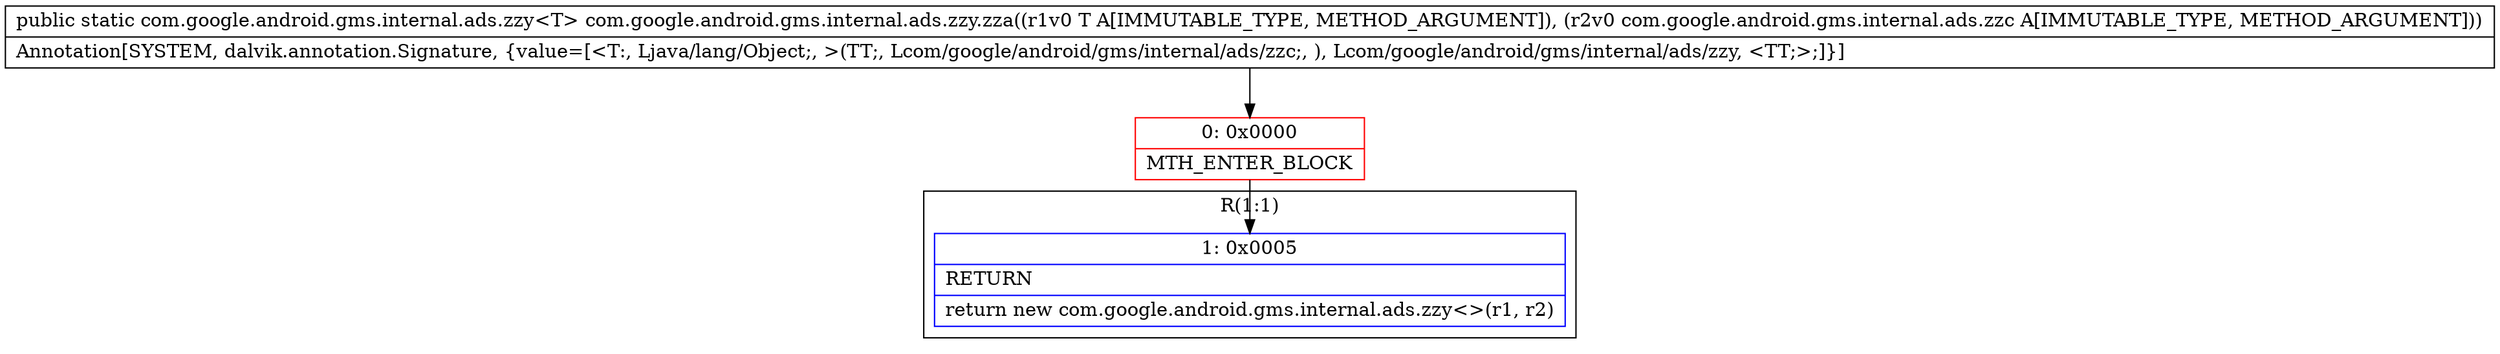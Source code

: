 digraph "CFG forcom.google.android.gms.internal.ads.zzy.zza(Ljava\/lang\/Object;Lcom\/google\/android\/gms\/internal\/ads\/zzc;)Lcom\/google\/android\/gms\/internal\/ads\/zzy;" {
subgraph cluster_Region_2004209222 {
label = "R(1:1)";
node [shape=record,color=blue];
Node_1 [shape=record,label="{1\:\ 0x0005|RETURN\l|return new com.google.android.gms.internal.ads.zzy\<\>(r1, r2)\l}"];
}
Node_0 [shape=record,color=red,label="{0\:\ 0x0000|MTH_ENTER_BLOCK\l}"];
MethodNode[shape=record,label="{public static com.google.android.gms.internal.ads.zzy\<T\> com.google.android.gms.internal.ads.zzy.zza((r1v0 T A[IMMUTABLE_TYPE, METHOD_ARGUMENT]), (r2v0 com.google.android.gms.internal.ads.zzc A[IMMUTABLE_TYPE, METHOD_ARGUMENT]))  | Annotation[SYSTEM, dalvik.annotation.Signature, \{value=[\<T:, Ljava\/lang\/Object;, \>(TT;, Lcom\/google\/android\/gms\/internal\/ads\/zzc;, ), Lcom\/google\/android\/gms\/internal\/ads\/zzy, \<TT;\>;]\}]\l}"];
MethodNode -> Node_0;
Node_0 -> Node_1;
}

